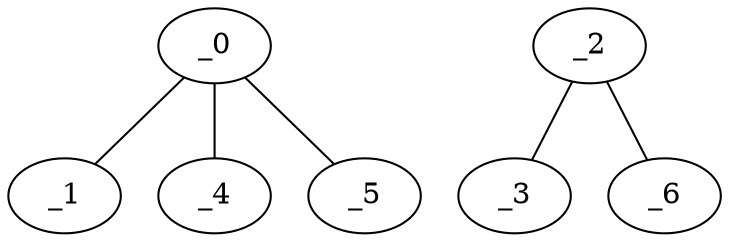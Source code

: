 graph FP1_0118 {
	_0	 [x="0.74",
		y="2.78"];
	_1	 [x="0.694964",
		y="0.78429"];
	_0 -- _1;
	_4	 [x="2.14342",
		y="2.90303"];
	_0 -- _4;
	_5	 [x="0.157786",
		y="0.430347"];
	_0 -- _5;
	_2	 [x="0.52",
		y="1.77"];
	_3	 [x="1.63814",
		y="1.7168"];
	_2 -- _3;
	_6	 [x="1.86425",
		y="1.81733"];
	_2 -- _6;
}
